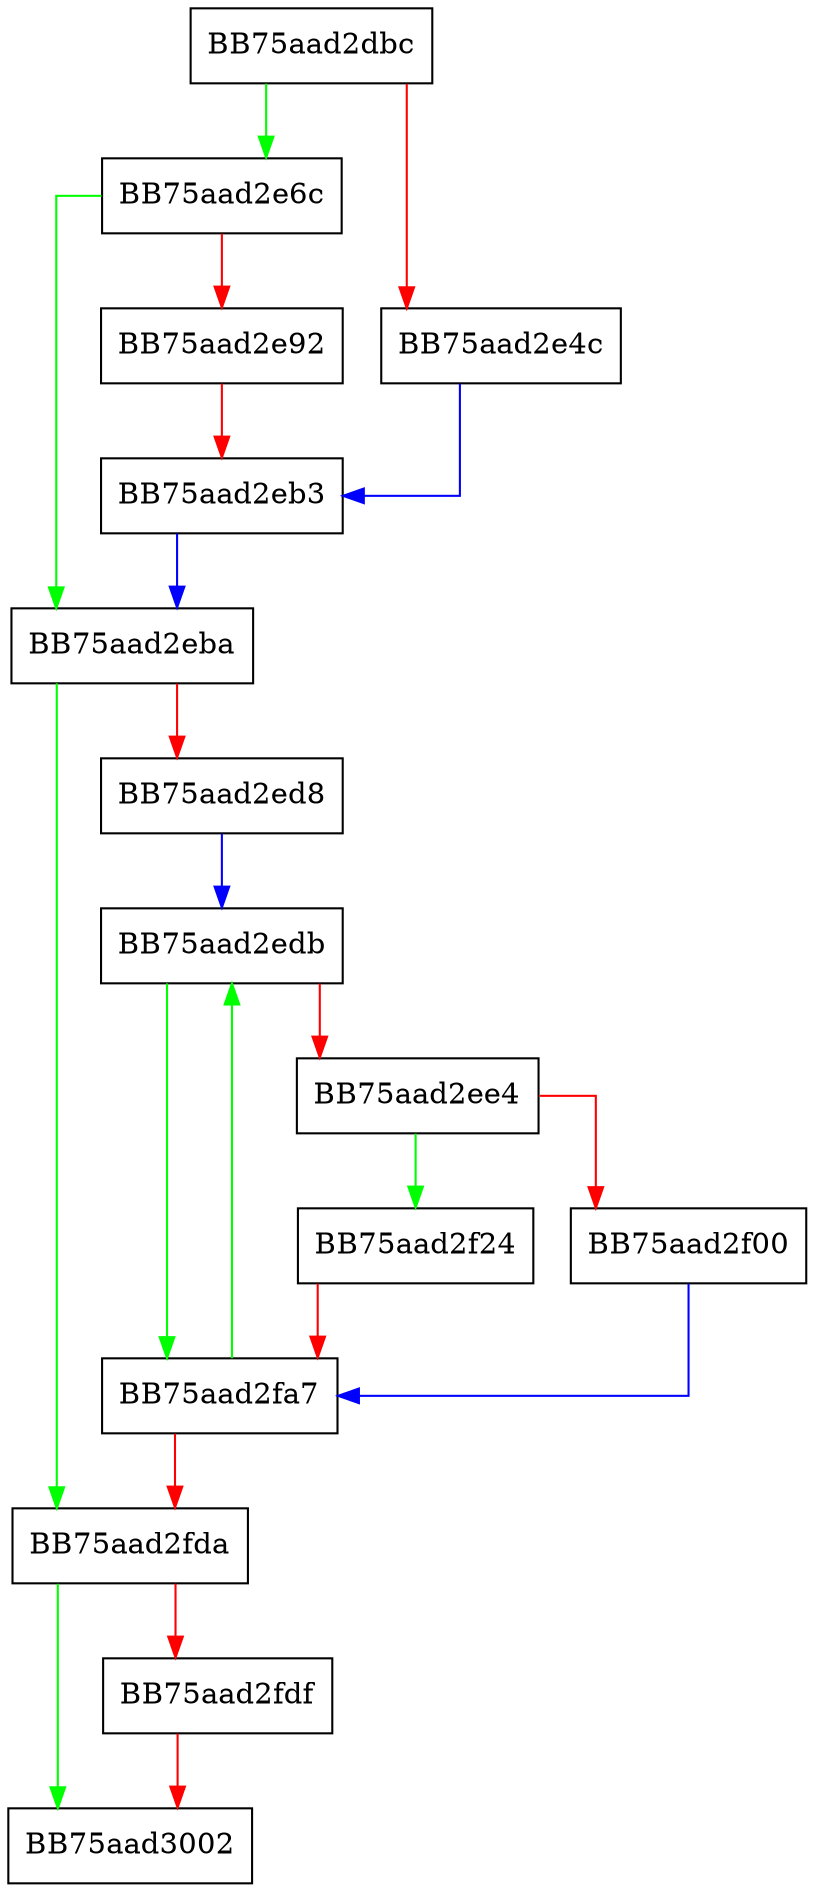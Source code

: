 digraph MpPathGetComponents {
  node [shape="box"];
  graph [splines=ortho];
  BB75aad2dbc -> BB75aad2e6c [color="green"];
  BB75aad2dbc -> BB75aad2e4c [color="red"];
  BB75aad2e4c -> BB75aad2eb3 [color="blue"];
  BB75aad2e6c -> BB75aad2eba [color="green"];
  BB75aad2e6c -> BB75aad2e92 [color="red"];
  BB75aad2e92 -> BB75aad2eb3 [color="red"];
  BB75aad2eb3 -> BB75aad2eba [color="blue"];
  BB75aad2eba -> BB75aad2fda [color="green"];
  BB75aad2eba -> BB75aad2ed8 [color="red"];
  BB75aad2ed8 -> BB75aad2edb [color="blue"];
  BB75aad2edb -> BB75aad2fa7 [color="green"];
  BB75aad2edb -> BB75aad2ee4 [color="red"];
  BB75aad2ee4 -> BB75aad2f24 [color="green"];
  BB75aad2ee4 -> BB75aad2f00 [color="red"];
  BB75aad2f00 -> BB75aad2fa7 [color="blue"];
  BB75aad2f24 -> BB75aad2fa7 [color="red"];
  BB75aad2fa7 -> BB75aad2edb [color="green"];
  BB75aad2fa7 -> BB75aad2fda [color="red"];
  BB75aad2fda -> BB75aad3002 [color="green"];
  BB75aad2fda -> BB75aad2fdf [color="red"];
  BB75aad2fdf -> BB75aad3002 [color="red"];
}